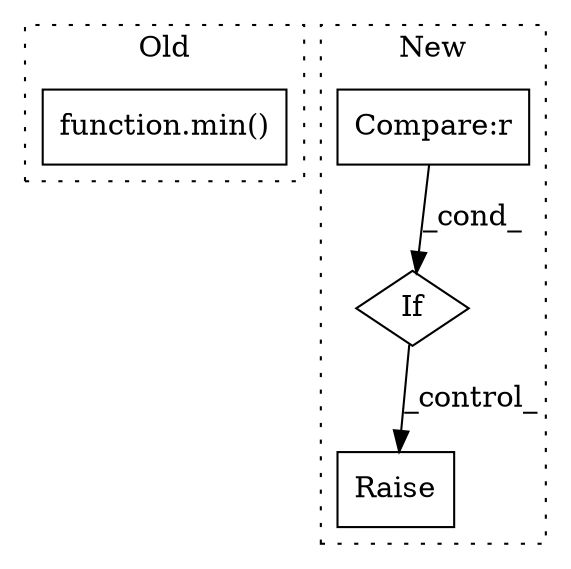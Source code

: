 digraph G {
subgraph cluster0 {
1 [label="function.min()" a="75" s="1248,1292" l="4,1" shape="box"];
label = "Old";
style="dotted";
}
subgraph cluster1 {
2 [label="Raise" a="91" s="928" l="6" shape="box"];
3 [label="Compare:r" a="40" s="882" l="36" shape="box"];
4 [label="If" a="96" s="879" l="3" shape="diamond"];
label = "New";
style="dotted";
}
3 -> 4 [label="_cond_"];
4 -> 2 [label="_control_"];
}
